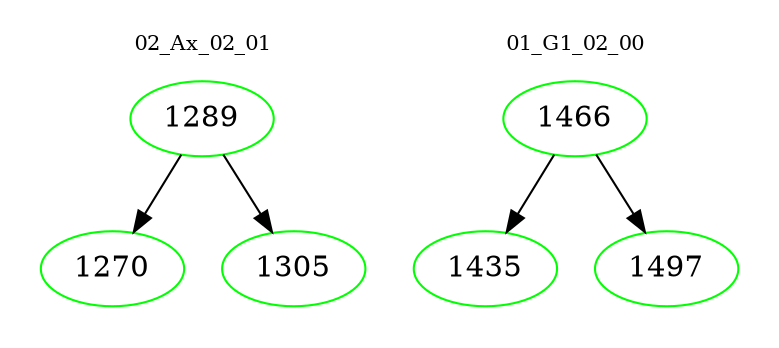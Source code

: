 digraph{
subgraph cluster_0 {
color = white
label = "02_Ax_02_01";
fontsize=10;
T0_1289 [label="1289", color="green"]
T0_1289 -> T0_1270 [color="black"]
T0_1270 [label="1270", color="green"]
T0_1289 -> T0_1305 [color="black"]
T0_1305 [label="1305", color="green"]
}
subgraph cluster_1 {
color = white
label = "01_G1_02_00";
fontsize=10;
T1_1466 [label="1466", color="green"]
T1_1466 -> T1_1435 [color="black"]
T1_1435 [label="1435", color="green"]
T1_1466 -> T1_1497 [color="black"]
T1_1497 [label="1497", color="green"]
}
}
